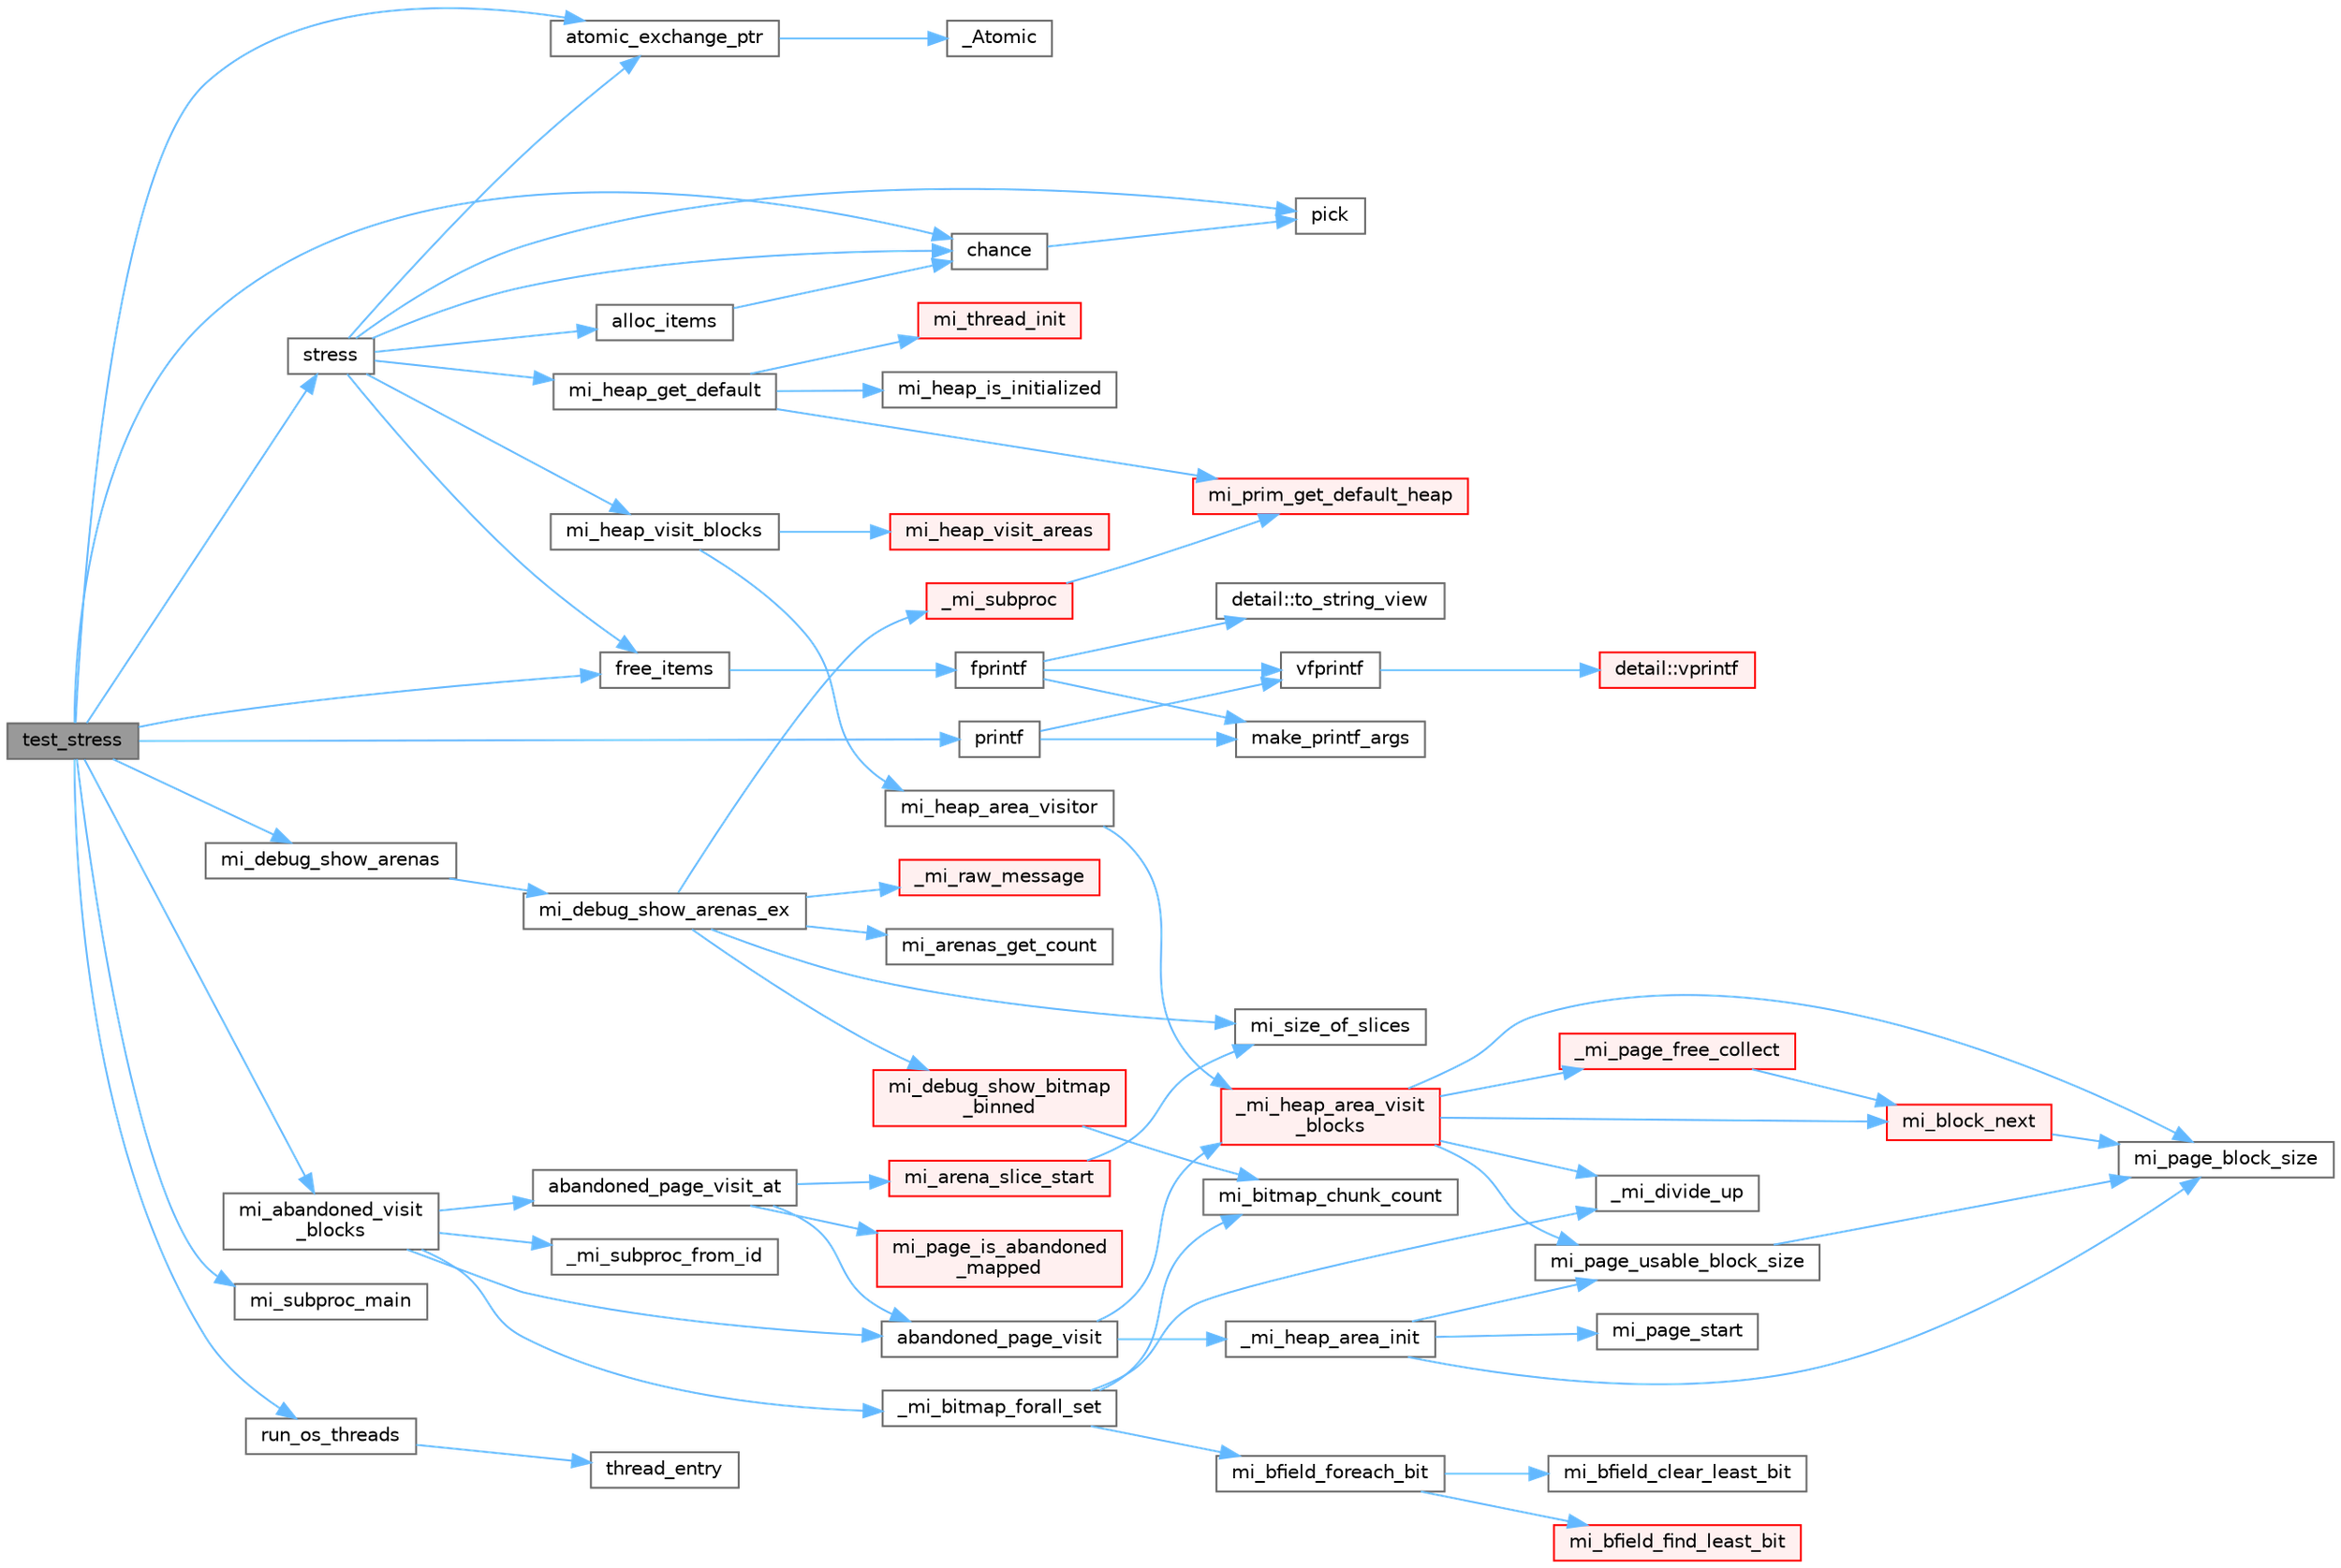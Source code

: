 digraph "test_stress"
{
 // LATEX_PDF_SIZE
  bgcolor="transparent";
  edge [fontname=Helvetica,fontsize=10,labelfontname=Helvetica,labelfontsize=10];
  node [fontname=Helvetica,fontsize=10,shape=box,height=0.2,width=0.4];
  rankdir="LR";
  Node1 [id="Node000001",label="test_stress",height=0.2,width=0.4,color="gray40", fillcolor="grey60", style="filled", fontcolor="black",tooltip=" "];
  Node1 -> Node2 [id="edge1_Node000001_Node000002",color="steelblue1",style="solid",tooltip=" "];
  Node2 [id="Node000002",label="atomic_exchange_ptr",height=0.2,width=0.4,color="grey40", fillcolor="white", style="filled",URL="$test-stress_8c.html#ae6325317eebadf7aa3b49e73b330bf02",tooltip=" "];
  Node2 -> Node3 [id="edge2_Node000002_Node000003",color="steelblue1",style="solid",tooltip=" "];
  Node3 [id="Node000003",label="_Atomic",height=0.2,width=0.4,color="grey40", fillcolor="white", style="filled",URL="$_e_a_s_t_l_2packages_2mimalloc_2include_2mimalloc_2atomic_8h.html#ad0b719b7389c8c7c8bb0df7aca86b628",tooltip=" "];
  Node1 -> Node4 [id="edge3_Node000001_Node000004",color="steelblue1",style="solid",tooltip=" "];
  Node4 [id="Node000004",label="chance",height=0.2,width=0.4,color="grey40", fillcolor="white", style="filled",URL="$test-stress_8c.html#aa5aaa3f0b3f2e80c9e2efffc3de64f3a",tooltip=" "];
  Node4 -> Node5 [id="edge4_Node000004_Node000005",color="steelblue1",style="solid",tooltip=" "];
  Node5 [id="Node000005",label="pick",height=0.2,width=0.4,color="grey40", fillcolor="white", style="filled",URL="$test-stress_8c.html#aaf6bf9a5b066497b5e2ea1f97bcc77e6",tooltip=" "];
  Node1 -> Node6 [id="edge5_Node000001_Node000006",color="steelblue1",style="solid",tooltip=" "];
  Node6 [id="Node000006",label="free_items",height=0.2,width=0.4,color="grey40", fillcolor="white", style="filled",URL="$test-stress_8c.html#aaff126332867a6a5c05aa7d51a1504ce",tooltip=" "];
  Node6 -> Node7 [id="edge6_Node000006_Node000007",color="steelblue1",style="solid",tooltip=" "];
  Node7 [id="Node000007",label="fprintf",height=0.2,width=0.4,color="grey40", fillcolor="white", style="filled",URL="$printf_8h.html#a9f315126362cae9675de1642105e631e",tooltip=" "];
  Node7 -> Node8 [id="edge7_Node000007_Node000008",color="steelblue1",style="solid",tooltip=" "];
  Node8 [id="Node000008",label="make_printf_args",height=0.2,width=0.4,color="grey40", fillcolor="white", style="filled",URL="$printf_8h.html#a27dcc0efcda04388971dbea3c875f122",tooltip=" "];
  Node7 -> Node9 [id="edge8_Node000007_Node000009",color="steelblue1",style="solid",tooltip=" "];
  Node9 [id="Node000009",label="detail::to_string_view",height=0.2,width=0.4,color="grey40", fillcolor="white", style="filled",URL="$namespacedetail.html#abeae79fa3e1eded2d8fbd56cc9f0960e",tooltip=" "];
  Node7 -> Node10 [id="edge9_Node000007_Node000010",color="steelblue1",style="solid",tooltip=" "];
  Node10 [id="Node000010",label="vfprintf",height=0.2,width=0.4,color="grey40", fillcolor="white", style="filled",URL="$printf_8h.html#abb30aad964fc771fb52cf3ad88649df2",tooltip=" "];
  Node10 -> Node11 [id="edge10_Node000010_Node000011",color="steelblue1",style="solid",tooltip=" "];
  Node11 [id="Node000011",label="detail::vprintf",height=0.2,width=0.4,color="red", fillcolor="#FFF0F0", style="filled",URL="$namespacedetail.html#a1c8c2218e4c822aa8f743fb9c573717f",tooltip=" "];
  Node1 -> Node40 [id="edge11_Node000001_Node000040",color="steelblue1",style="solid",tooltip=" "];
  Node40 [id="Node000040",label="mi_abandoned_visit\l_blocks",height=0.2,width=0.4,color="grey40", fillcolor="white", style="filled",URL="$group__analysis.html#ga6a4865a887b2ec5247854af61562503c",tooltip="Visit all areas and blocks in abandoned heaps."];
  Node40 -> Node41 [id="edge12_Node000040_Node000041",color="steelblue1",style="solid",tooltip=" "];
  Node41 [id="Node000041",label="_mi_bitmap_forall_set",height=0.2,width=0.4,color="grey40", fillcolor="white", style="filled",URL="$bitmap_8c.html#a7e9c291ee2f088455bc48a714d09e49a",tooltip=" "];
  Node41 -> Node42 [id="edge13_Node000041_Node000042",color="steelblue1",style="solid",tooltip=" "];
  Node42 [id="Node000042",label="_mi_divide_up",height=0.2,width=0.4,color="grey40", fillcolor="white", style="filled",URL="$_e_a_s_t_l_2packages_2mimalloc_2include_2mimalloc_2internal_8h.html#a693e5b64e9a4644c716974dda2395edc",tooltip=" "];
  Node41 -> Node43 [id="edge14_Node000041_Node000043",color="steelblue1",style="solid",tooltip=" "];
  Node43 [id="Node000043",label="mi_bfield_foreach_bit",height=0.2,width=0.4,color="grey40", fillcolor="white", style="filled",URL="$bitmap_8c.html#a23792b2780ff4daafc8ca3c8f61832d4",tooltip=" "];
  Node43 -> Node44 [id="edge15_Node000043_Node000044",color="steelblue1",style="solid",tooltip=" "];
  Node44 [id="Node000044",label="mi_bfield_clear_least_bit",height=0.2,width=0.4,color="grey40", fillcolor="white", style="filled",URL="$bitmap_8c.html#a40409a72e24e98bc81e113ae3af78972",tooltip=" "];
  Node43 -> Node45 [id="edge16_Node000043_Node000045",color="steelblue1",style="solid",tooltip=" "];
  Node45 [id="Node000045",label="mi_bfield_find_least_bit",height=0.2,width=0.4,color="red", fillcolor="#FFF0F0", style="filled",URL="$bitmap_8c.html#a81530e7b3d5b00380e17776d6bf7def6",tooltip=" "];
  Node41 -> Node54 [id="edge17_Node000041_Node000054",color="steelblue1",style="solid",tooltip=" "];
  Node54 [id="Node000054",label="mi_bitmap_chunk_count",height=0.2,width=0.4,color="grey40", fillcolor="white", style="filled",URL="$bitmap_8h.html#adbc04bcdad6dd6f18993c5ed4b92f2a4",tooltip=" "];
  Node40 -> Node55 [id="edge18_Node000040_Node000055",color="steelblue1",style="solid",tooltip=" "];
  Node55 [id="Node000055",label="_mi_subproc_from_id",height=0.2,width=0.4,color="grey40", fillcolor="white", style="filled",URL="$_e_a_s_t_l_2packages_2mimalloc_2src_2init_8c.html#a6b78bf92274622c0d932a8859ab865af",tooltip=" "];
  Node40 -> Node56 [id="edge19_Node000040_Node000056",color="steelblue1",style="solid",tooltip=" "];
  Node56 [id="Node000056",label="abandoned_page_visit",height=0.2,width=0.4,color="grey40", fillcolor="white", style="filled",URL="$arena_8c.html#a5c5894f829c5af1a1765faef17c3dc8a",tooltip=" "];
  Node56 -> Node57 [id="edge20_Node000056_Node000057",color="steelblue1",style="solid",tooltip=" "];
  Node57 [id="Node000057",label="_mi_heap_area_init",height=0.2,width=0.4,color="grey40", fillcolor="white", style="filled",URL="$heap_8c.html#a6576954720d94bcc7f2e4409fb05f28d",tooltip=" "];
  Node57 -> Node58 [id="edge21_Node000057_Node000058",color="steelblue1",style="solid",tooltip=" "];
  Node58 [id="Node000058",label="mi_page_block_size",height=0.2,width=0.4,color="grey40", fillcolor="white", style="filled",URL="$_e_a_s_t_l_2packages_2mimalloc_2include_2mimalloc_2internal_8h.html#a6134893990c1f09da2b40092ceecc780",tooltip=" "];
  Node57 -> Node59 [id="edge22_Node000057_Node000059",color="steelblue1",style="solid",tooltip=" "];
  Node59 [id="Node000059",label="mi_page_start",height=0.2,width=0.4,color="grey40", fillcolor="white", style="filled",URL="$_e_a_s_t_l_2packages_2mimalloc_2include_2mimalloc_2internal_8h.html#a95e8b035747d340ad060f5cf0811b7e9",tooltip=" "];
  Node57 -> Node60 [id="edge23_Node000057_Node000060",color="steelblue1",style="solid",tooltip=" "];
  Node60 [id="Node000060",label="mi_page_usable_block_size",height=0.2,width=0.4,color="grey40", fillcolor="white", style="filled",URL="$_e_a_s_t_l_2packages_2mimalloc_2include_2mimalloc_2internal_8h.html#a432abca03d059a7d40d8d39617afc8f7",tooltip=" "];
  Node60 -> Node58 [id="edge24_Node000060_Node000058",color="steelblue1",style="solid",tooltip=" "];
  Node56 -> Node61 [id="edge25_Node000056_Node000061",color="steelblue1",style="solid",tooltip=" "];
  Node61 [id="Node000061",label="_mi_heap_area_visit\l_blocks",height=0.2,width=0.4,color="red", fillcolor="#FFF0F0", style="filled",URL="$heap_8c.html#a24d0a918a8f67f649846aa540743d1f3",tooltip=" "];
  Node61 -> Node42 [id="edge26_Node000061_Node000042",color="steelblue1",style="solid",tooltip=" "];
  Node61 -> Node62 [id="edge27_Node000061_Node000062",color="steelblue1",style="solid",tooltip=" "];
  Node62 [id="Node000062",label="_mi_page_free_collect",height=0.2,width=0.4,color="red", fillcolor="#FFF0F0", style="filled",URL="$page_8c.html#ae2b78e1e45e4ac3db8102e9d333d2972",tooltip=" "];
  Node62 -> Node63 [id="edge28_Node000062_Node000063",color="steelblue1",style="solid",tooltip=" "];
  Node63 [id="Node000063",label="mi_block_next",height=0.2,width=0.4,color="red", fillcolor="#FFF0F0", style="filled",URL="$_e_a_s_t_l_2packages_2mimalloc_2include_2mimalloc_2internal_8h.html#aaa5daf3a8b3db89666b6861cbb1e2f96",tooltip=" "];
  Node63 -> Node58 [id="edge29_Node000063_Node000058",color="steelblue1",style="solid",tooltip=" "];
  Node61 -> Node63 [id="edge30_Node000061_Node000063",color="steelblue1",style="solid",tooltip=" "];
  Node61 -> Node58 [id="edge31_Node000061_Node000058",color="steelblue1",style="solid",tooltip=" "];
  Node61 -> Node60 [id="edge32_Node000061_Node000060",color="steelblue1",style="solid",tooltip=" "];
  Node40 -> Node94 [id="edge33_Node000040_Node000094",color="steelblue1",style="solid",tooltip=" "];
  Node94 [id="Node000094",label="abandoned_page_visit_at",height=0.2,width=0.4,color="grey40", fillcolor="white", style="filled",URL="$arena_8c.html#aee9aa8bc7e756b4f06b4b2bc9e0034e0",tooltip=" "];
  Node94 -> Node56 [id="edge34_Node000094_Node000056",color="steelblue1",style="solid",tooltip=" "];
  Node94 -> Node95 [id="edge35_Node000094_Node000095",color="steelblue1",style="solid",tooltip=" "];
  Node95 [id="Node000095",label="mi_arena_slice_start",height=0.2,width=0.4,color="red", fillcolor="#FFF0F0", style="filled",URL="$arena_8c.html#a0a2d2bb37e419baf7d346107e77c6e05",tooltip=" "];
  Node95 -> Node97 [id="edge36_Node000095_Node000097",color="steelblue1",style="solid",tooltip=" "];
  Node97 [id="Node000097",label="mi_size_of_slices",height=0.2,width=0.4,color="grey40", fillcolor="white", style="filled",URL="$_e_a_s_t_l_2packages_2mimalloc_2include_2mimalloc_2internal_8h.html#ae8e31ea92ee1ee2f1a93ea87d0184436",tooltip=" "];
  Node94 -> Node98 [id="edge37_Node000094_Node000098",color="steelblue1",style="solid",tooltip=" "];
  Node98 [id="Node000098",label="mi_page_is_abandoned\l_mapped",height=0.2,width=0.4,color="red", fillcolor="#FFF0F0", style="filled",URL="$_e_a_s_t_l_2packages_2mimalloc_2include_2mimalloc_2internal_8h.html#a851bf4a755b0da36a7eb750bbd837551",tooltip=" "];
  Node1 -> Node101 [id="edge38_Node000001_Node000101",color="steelblue1",style="solid",tooltip=" "];
  Node101 [id="Node000101",label="mi_debug_show_arenas",height=0.2,width=0.4,color="grey40", fillcolor="white", style="filled",URL="$arena_8c.html#a98cda17aa7adeda8b213382af8e7810b",tooltip=" "];
  Node101 -> Node102 [id="edge39_Node000101_Node000102",color="steelblue1",style="solid",tooltip=" "];
  Node102 [id="Node000102",label="mi_debug_show_arenas_ex",height=0.2,width=0.4,color="grey40", fillcolor="white", style="filled",URL="$arena_8c.html#a2195e84a9c870c9e42b52d844969bcb6",tooltip=" "];
  Node102 -> Node103 [id="edge40_Node000102_Node000103",color="steelblue1",style="solid",tooltip=" "];
  Node103 [id="Node000103",label="_mi_raw_message",height=0.2,width=0.4,color="red", fillcolor="#FFF0F0", style="filled",URL="$options_8c.html#a8799fd3cd2655ef80f0fdc94170042c4",tooltip=" "];
  Node102 -> Node116 [id="edge41_Node000102_Node000116",color="steelblue1",style="solid",tooltip=" "];
  Node116 [id="Node000116",label="_mi_subproc",height=0.2,width=0.4,color="red", fillcolor="#FFF0F0", style="filled",URL="$_e_a_s_t_l_2packages_2mimalloc_2src_2init_8c.html#ad7ba0b811f08490a3e64e9a7b3a03486",tooltip=" "];
  Node116 -> Node118 [id="edge42_Node000116_Node000118",color="steelblue1",style="solid",tooltip=" "];
  Node118 [id="Node000118",label="mi_prim_get_default_heap",height=0.2,width=0.4,color="red", fillcolor="#FFF0F0", style="filled",URL="$prim_8h.html#a986e62564728229db3ccecbd6e97fd98",tooltip=" "];
  Node102 -> Node170 [id="edge43_Node000102_Node000170",color="steelblue1",style="solid",tooltip=" "];
  Node170 [id="Node000170",label="mi_arenas_get_count",height=0.2,width=0.4,color="grey40", fillcolor="white", style="filled",URL="$arena_8c.html#a53b7d8b069c573f5648477176a595148",tooltip=" "];
  Node102 -> Node171 [id="edge44_Node000102_Node000171",color="steelblue1",style="solid",tooltip=" "];
  Node171 [id="Node000171",label="mi_debug_show_bitmap\l_binned",height=0.2,width=0.4,color="red", fillcolor="#FFF0F0", style="filled",URL="$arena_8c.html#ab374507b1308736ee36dfb3a2245173f",tooltip=" "];
  Node171 -> Node54 [id="edge45_Node000171_Node000054",color="steelblue1",style="solid",tooltip=" "];
  Node102 -> Node97 [id="edge46_Node000102_Node000097",color="steelblue1",style="solid",tooltip=" "];
  Node1 -> Node204 [id="edge47_Node000001_Node000204",color="steelblue1",style="solid",tooltip=" "];
  Node204 [id="Node000204",label="mi_subproc_main",height=0.2,width=0.4,color="grey40", fillcolor="white", style="filled",URL="$group__extended.html#ga2ecba0d7ebdc99e71bb985c4a1609806",tooltip="Get the main sub-process identifier."];
  Node1 -> Node205 [id="edge48_Node000001_Node000205",color="steelblue1",style="solid",tooltip=" "];
  Node205 [id="Node000205",label="printf",height=0.2,width=0.4,color="grey40", fillcolor="white", style="filled",URL="$printf_8h.html#aee3ed3a831f25f07e7be3919fff2203a",tooltip=" "];
  Node205 -> Node8 [id="edge49_Node000205_Node000008",color="steelblue1",style="solid",tooltip=" "];
  Node205 -> Node10 [id="edge50_Node000205_Node000010",color="steelblue1",style="solid",tooltip=" "];
  Node1 -> Node206 [id="edge51_Node000001_Node000206",color="steelblue1",style="solid",tooltip=" "];
  Node206 [id="Node000206",label="run_os_threads",height=0.2,width=0.4,color="grey40", fillcolor="white", style="filled",URL="$test-stress_8c.html#a2d977089a4b55214ce5b02069c31533e",tooltip=" "];
  Node206 -> Node207 [id="edge52_Node000206_Node000207",color="steelblue1",style="solid",tooltip=" "];
  Node207 [id="Node000207",label="thread_entry",height=0.2,width=0.4,color="grey40", fillcolor="white", style="filled",URL="$test-stress_8c.html#a8c827f1f8daa31c92cdd0e0c1c86443e",tooltip=" "];
  Node1 -> Node208 [id="edge53_Node000001_Node000208",color="steelblue1",style="solid",tooltip=" "];
  Node208 [id="Node000208",label="stress",height=0.2,width=0.4,color="grey40", fillcolor="white", style="filled",URL="$test-stress_8c.html#a498c90368f7dfb1421713e60d263b0bb",tooltip=" "];
  Node208 -> Node209 [id="edge54_Node000208_Node000209",color="steelblue1",style="solid",tooltip=" "];
  Node209 [id="Node000209",label="alloc_items",height=0.2,width=0.4,color="grey40", fillcolor="white", style="filled",URL="$test-stress_8c.html#af21b855a99fbb98a8904703f8c2bba66",tooltip=" "];
  Node209 -> Node4 [id="edge55_Node000209_Node000004",color="steelblue1",style="solid",tooltip=" "];
  Node208 -> Node2 [id="edge56_Node000208_Node000002",color="steelblue1",style="solid",tooltip=" "];
  Node208 -> Node4 [id="edge57_Node000208_Node000004",color="steelblue1",style="solid",tooltip=" "];
  Node208 -> Node6 [id="edge58_Node000208_Node000006",color="steelblue1",style="solid",tooltip=" "];
  Node208 -> Node210 [id="edge59_Node000208_Node000210",color="steelblue1",style="solid",tooltip=" "];
  Node210 [id="Node000210",label="mi_heap_get_default",height=0.2,width=0.4,color="grey40", fillcolor="white", style="filled",URL="$group__heap.html#ga14c667a6e2c5d28762d8cb7d4e057909",tooltip=" "];
  Node210 -> Node211 [id="edge60_Node000210_Node000211",color="steelblue1",style="solid",tooltip=" "];
  Node211 [id="Node000211",label="mi_heap_is_initialized",height=0.2,width=0.4,color="grey40", fillcolor="white", style="filled",URL="$_e_a_s_t_l_2packages_2mimalloc_2include_2mimalloc_2internal_8h.html#a320c7d8a15c57974d3b105558a2a55e6",tooltip=" "];
  Node210 -> Node118 [id="edge61_Node000210_Node000118",color="steelblue1",style="solid",tooltip=" "];
  Node210 -> Node212 [id="edge62_Node000210_Node000212",color="steelblue1",style="solid",tooltip=" "];
  Node212 [id="Node000212",label="mi_thread_init",height=0.2,width=0.4,color="red", fillcolor="#FFF0F0", style="filled",URL="$group__extended.html#gaf8e73efc2cbca9ebfdfb166983a04c17",tooltip=" "];
  Node208 -> Node391 [id="edge63_Node000208_Node000391",color="steelblue1",style="solid",tooltip=" "];
  Node391 [id="Node000391",label="mi_heap_visit_blocks",height=0.2,width=0.4,color="grey40", fillcolor="white", style="filled",URL="$group__analysis.html#ga70c46687dc6e9dc98b232b02646f8bed",tooltip=" "];
  Node391 -> Node392 [id="edge64_Node000391_Node000392",color="steelblue1",style="solid",tooltip=" "];
  Node392 [id="Node000392",label="mi_heap_area_visitor",height=0.2,width=0.4,color="grey40", fillcolor="white", style="filled",URL="$heap_8c.html#a7db34d22f30555e40a1cdb18229415f5",tooltip=" "];
  Node392 -> Node61 [id="edge65_Node000392_Node000061",color="steelblue1",style="solid",tooltip=" "];
  Node391 -> Node393 [id="edge66_Node000391_Node000393",color="steelblue1",style="solid",tooltip=" "];
  Node393 [id="Node000393",label="mi_heap_visit_areas",height=0.2,width=0.4,color="red", fillcolor="#FFF0F0", style="filled",URL="$heap_8c.html#a2a46266e4b06fa4e7fa8e8427767bd8f",tooltip=" "];
  Node208 -> Node5 [id="edge67_Node000208_Node000005",color="steelblue1",style="solid",tooltip=" "];
}

